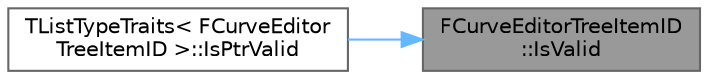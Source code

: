 digraph "FCurveEditorTreeItemID::IsValid"
{
 // INTERACTIVE_SVG=YES
 // LATEX_PDF_SIZE
  bgcolor="transparent";
  edge [fontname=Helvetica,fontsize=10,labelfontname=Helvetica,labelfontsize=10];
  node [fontname=Helvetica,fontsize=10,shape=box,height=0.2,width=0.4];
  rankdir="RL";
  Node1 [id="Node000001",label="FCurveEditorTreeItemID\l::IsValid",height=0.2,width=0.4,color="gray40", fillcolor="grey60", style="filled", fontcolor="black",tooltip=" "];
  Node1 -> Node2 [id="edge1_Node000001_Node000002",dir="back",color="steelblue1",style="solid",tooltip=" "];
  Node2 [id="Node000002",label="TListTypeTraits\< FCurveEditor\lTreeItemID \>::IsPtrValid",height=0.2,width=0.4,color="grey40", fillcolor="white", style="filled",URL="$d4/d14/structTListTypeTraits_3_01FCurveEditorTreeItemID_01_4.html#abe4910097073888523d35f0b20d9a253",tooltip=" "];
}
